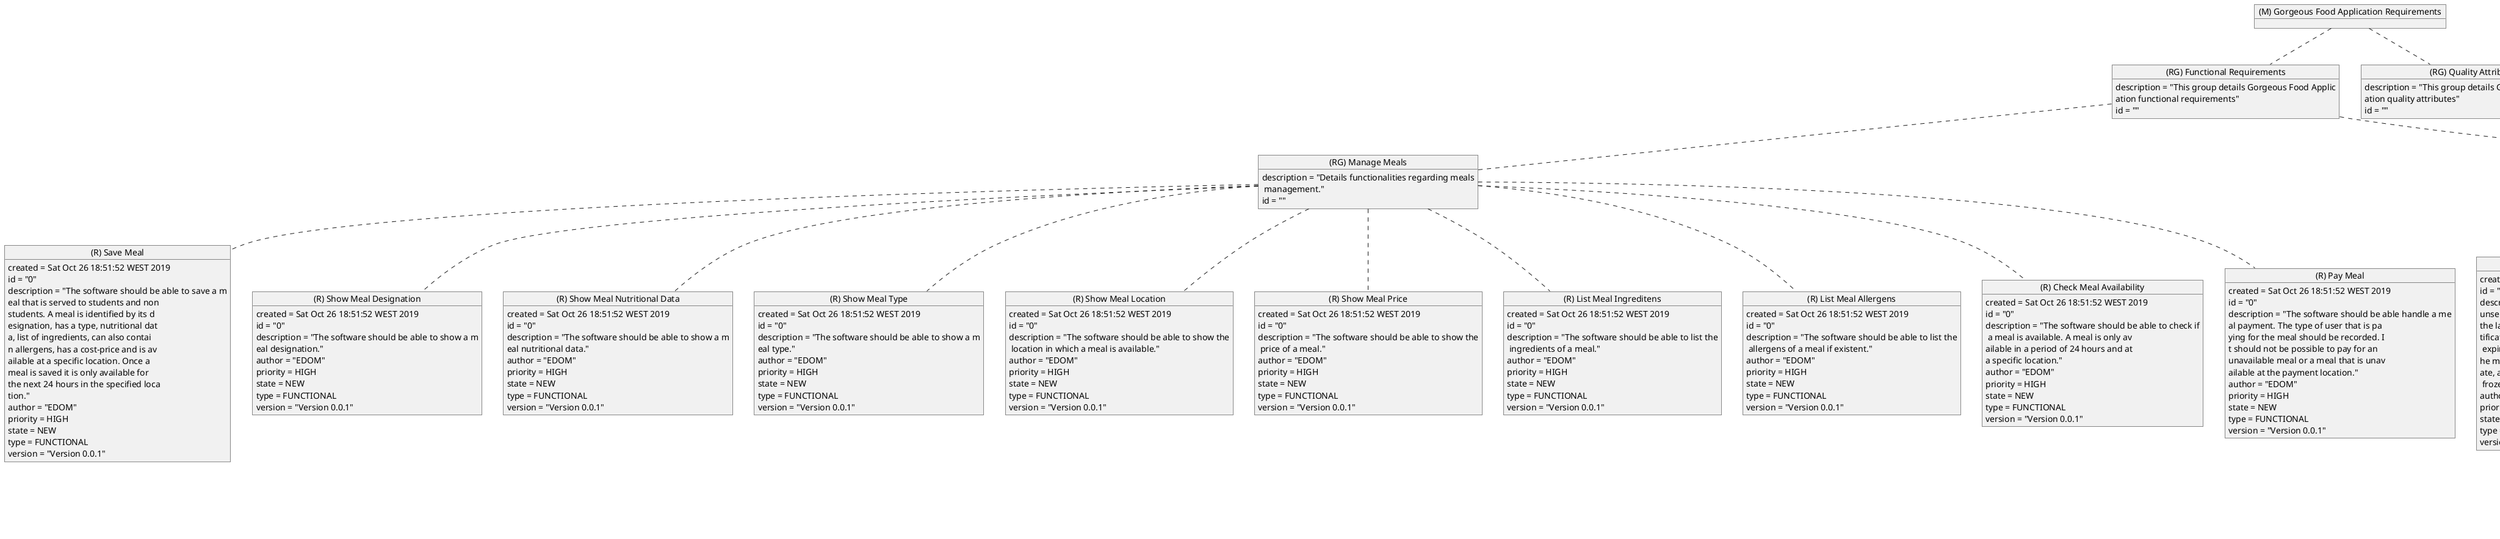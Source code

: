 @startuml
object "(M) Gorgeous Food Application Requirements" as obj_1739540573
object "(RG) Functional Requirements" as obj1954815705
obj1954815705 : description = "This group details Gorgeous Food Applic\nation functional requirements"
obj1954815705 : id = ""
object "(RG) Manage Meals" as obj_1978831159
obj_1978831159 : description = "Details functionalities regarding meals\n management."
obj_1978831159 : id = ""
object "(R) Save Meal" as obj_1676608027
obj_1676608027 : created = Sat Oct 26 18:51:52 WEST 2019
obj_1676608027 : id = "0"
obj_1676608027 : description = "The software should be able to save a m\neal that is served to students and non \nstudents. A meal is identified by its d\nesignation, has a type, nutritional dat\na, list of ingredients, can also contai\nn allergens, has a cost-price and is av\nailable at a specific location. Once a \nmeal is saved it is only available for \nthe next 24 hours in the specified loca\ntion."
obj_1676608027 : author = "EDOM"
obj_1676608027 : priority = HIGH
obj_1676608027 : state = NEW
obj_1676608027 : type = FUNCTIONAL
obj_1676608027 : version = "Version 0.0.1"
object "(R) Show Meal Designation" as obj_2002544484
obj_2002544484 : created = Sat Oct 26 18:51:52 WEST 2019
obj_2002544484 : id = "0"
obj_2002544484 : description = "The software should be able to show a m\neal designation."
obj_2002544484 : author = "EDOM"
obj_2002544484 : priority = HIGH
obj_2002544484 : state = NEW
obj_2002544484 : type = FUNCTIONAL
obj_2002544484 : version = "Version 0.0.1"
object "(R) Show Meal Nutritional Data" as obj_319890814
obj_319890814 : created = Sat Oct 26 18:51:52 WEST 2019
obj_319890814 : id = "0"
obj_319890814 : description = "The software should be able to show a m\neal nutritional data."
obj_319890814 : author = "EDOM"
obj_319890814 : priority = HIGH
obj_319890814 : state = NEW
obj_319890814 : type = FUNCTIONAL
obj_319890814 : version = "Version 0.0.1"
object "(R) Show Meal Type" as obj2021922357
obj2021922357 : created = Sat Oct 26 18:51:52 WEST 2019
obj2021922357 : id = "0"
obj2021922357 : description = "The software should be able to show a m\neal type."
obj2021922357 : author = "EDOM"
obj2021922357 : priority = HIGH
obj2021922357 : state = NEW
obj2021922357 : type = FUNCTIONAL
obj2021922357 : version = "Version 0.0.1"
object "(R) Show Meal Location" as obj1765486896
obj1765486896 : created = Sat Oct 26 18:51:52 WEST 2019
obj1765486896 : id = "0"
obj1765486896 : description = "The software should be able to show the\n location in which a meal is available."
obj1765486896 : author = "EDOM"
obj1765486896 : priority = HIGH
obj1765486896 : state = NEW
obj1765486896 : type = FUNCTIONAL
obj1765486896 : version = "Version 0.0.1"
object "(R) Show Meal Price" as obj_1748825682
obj_1748825682 : created = Sat Oct 26 18:51:52 WEST 2019
obj_1748825682 : id = "0"
obj_1748825682 : description = "The software should be able to show the\n price of a meal."
obj_1748825682 : author = "EDOM"
obj_1748825682 : priority = HIGH
obj_1748825682 : state = NEW
obj_1748825682 : type = FUNCTIONAL
obj_1748825682 : version = "Version 0.0.1"
object "(R) List Meal Ingreditens" as obj_1184878348
obj_1184878348 : created = Sat Oct 26 18:51:52 WEST 2019
obj_1184878348 : id = "0"
obj_1184878348 : description = "The software should be able to list the\n ingredients of a meal."
obj_1184878348 : author = "EDOM"
obj_1184878348 : priority = HIGH
obj_1184878348 : state = NEW
obj_1184878348 : type = FUNCTIONAL
obj_1184878348 : version = "Version 0.0.1"
object "(R) List Meal Allergens" as obj_851445675
obj_851445675 : created = Sat Oct 26 18:51:52 WEST 2019
obj_851445675 : id = "0"
obj_851445675 : description = "The software should be able to list the\n allergens of a meal if existent."
obj_851445675 : author = "EDOM"
obj_851445675 : priority = HIGH
obj_851445675 : state = NEW
obj_851445675 : type = FUNCTIONAL
obj_851445675 : version = "Version 0.0.1"
object "(R) Check Meal Availability" as obj1182472319
obj1182472319 : created = Sat Oct 26 18:51:52 WEST 2019
obj1182472319 : id = "0"
obj1182472319 : description = "The software should be able to check if\n a meal is available. A meal is only av\nailable in a period of 24 hours and at \na specific location."
obj1182472319 : author = "EDOM"
obj1182472319 : priority = HIGH
obj1182472319 : state = NEW
obj1182472319 : type = FUNCTIONAL
obj1182472319 : version = "Version 0.0.1"
object "(R) Pay Meal" as obj_548377796
obj_548377796 : created = Sat Oct 26 18:51:52 WEST 2019
obj_548377796 : id = "0"
obj_548377796 : description = "The software should be able handle a me\nal payment. The type of user that is pa\nying for the meal should be recorded. I\nt should not be possible to pay for an \nunavailable meal or a meal that is unav\nailable at the payment location."
obj_548377796 : author = "EDOM"
obj_548377796 : priority = HIGH
obj_548377796 : state = NEW
obj_548377796 : type = FUNCTIONAL
obj_548377796 : version = "Version 0.0.1"
obj_1978831159 .. obj_1676608027
obj_1978831159 .. obj_2002544484
obj_1978831159 .. obj_319890814
obj_1978831159 .. obj2021922357
obj_1978831159 .. obj1765486896
obj_1978831159 .. obj_1748825682
obj_1978831159 .. obj_1184878348
obj_1978831159 .. obj_851445675
obj_1978831159 .. obj1182472319
obj_1978831159 .. obj_548377796
object "(RG) Manage Unserved Meals" as obj_22182971
obj_22182971 : description = "Details functionalities regarding unser\nved meals management."
obj_22182971 : id = ""
object "(R) Save Unserved Meal" as obj125625811
obj125625811 : created = Sat Oct 26 18:51:52 WEST 2019
obj125625811 : id = "0"
obj125625811 : description = "The software should be able to save an \nunserved meal that will be packaged in \nthe latter. It is identified by an iden\ntification number, has a production and\n expiration date and a designation of t\nhe meal. An unserved meal also has a st\nate, and once saved its state is set to\n frozen."
obj125625811 : author = "EDOM"
obj125625811 : priority = HIGH
obj125625811 : state = NEW
obj125625811 : type = FUNCTIONAL
obj125625811 : version = "Version 0.0.1"
object "(R) Show Unserved Meal Identification Number" as obj_1504090066
obj_1504090066 : created = Sat Oct 26 18:51:52 WEST 2019
obj_1504090066 : id = "0"
obj_1504090066 : description = "The software should be able to show an \nunserved meal identification number."
obj_1504090066 : author = "EDOM"
obj_1504090066 : priority = HIGH
obj_1504090066 : state = NEW
obj_1504090066 : type = FUNCTIONAL
obj_1504090066 : version = "Version 0.0.1"
object "(R) Show Unserved Meal Designation" as obj794963594
obj794963594 : created = Sat Oct 26 18:51:52 WEST 2019
obj794963594 : id = "0"
obj794963594 : description = "The software should be able to show an \nunserved meal designation."
obj794963594 : author = "EDOM"
obj794963594 : priority = HIGH
obj794963594 : state = NEW
obj794963594 : type = FUNCTIONAL
obj794963594 : version = "Version 0.0.1"
object "(R) Show Unserved Meal Production Date" as obj1937947624
obj1937947624 : created = Sat Oct 26 18:51:52 WEST 2019
obj1937947624 : id = "0"
obj1937947624 : description = "The software should be able to show an \nunserved meal production date."
obj1937947624 : author = "EDOM"
obj1937947624 : priority = HIGH
obj1937947624 : state = NEW
obj1937947624 : type = FUNCTIONAL
obj1937947624 : version = "Version 0.0.1"
object "(R) Show Unserved Meal Expiration Date" as obj1342319538
obj1342319538 : created = Sat Oct 26 18:51:52 WEST 2019
obj1342319538 : id = "0"
obj1342319538 : description = "The software should be able to show an \nunserved meal expiration date."
obj1342319538 : author = "EDOM"
obj1342319538 : priority = HIGH
obj1342319538 : state = NEW
obj1342319538 : type = FUNCTIONAL
obj1342319538 : version = "Version 0.0.1"
object "(R) Show Unserved Meal State" as obj2132229476
obj2132229476 : created = Sat Oct 26 18:51:52 WEST 2019
obj2132229476 : id = "0"
obj2132229476 : description = "The software should be able to show an \nunserved meal state."
obj2132229476 : author = "EDOM"
obj2132229476 : priority = HIGH
obj2132229476 : state = NEW
obj2132229476 : type = FUNCTIONAL
obj2132229476 : version = "Version 0.0.1"
obj_22182971 .. obj125625811
obj_22182971 .. obj_1504090066
obj_22182971 .. obj794963594
obj_22182971 .. obj1937947624
obj_22182971 .. obj1342319538
obj_22182971 .. obj2132229476
obj1954815705 .. obj_1978831159
obj1954815705 .. obj_22182971
object "(RG) Quality Attributes" as obj_239210356
obj_239210356 : description = "This group details Gorgeous Food Applic\nation quality attributes"
obj_239210356 : id = ""
obj_1739540573 .. obj1954815705
obj_1739540573 .. obj_239210356
legend right
|= |= Type |
| M|Model|
| R|Requirement|
| RG|Requirement Group |
endlegend

@enduml
